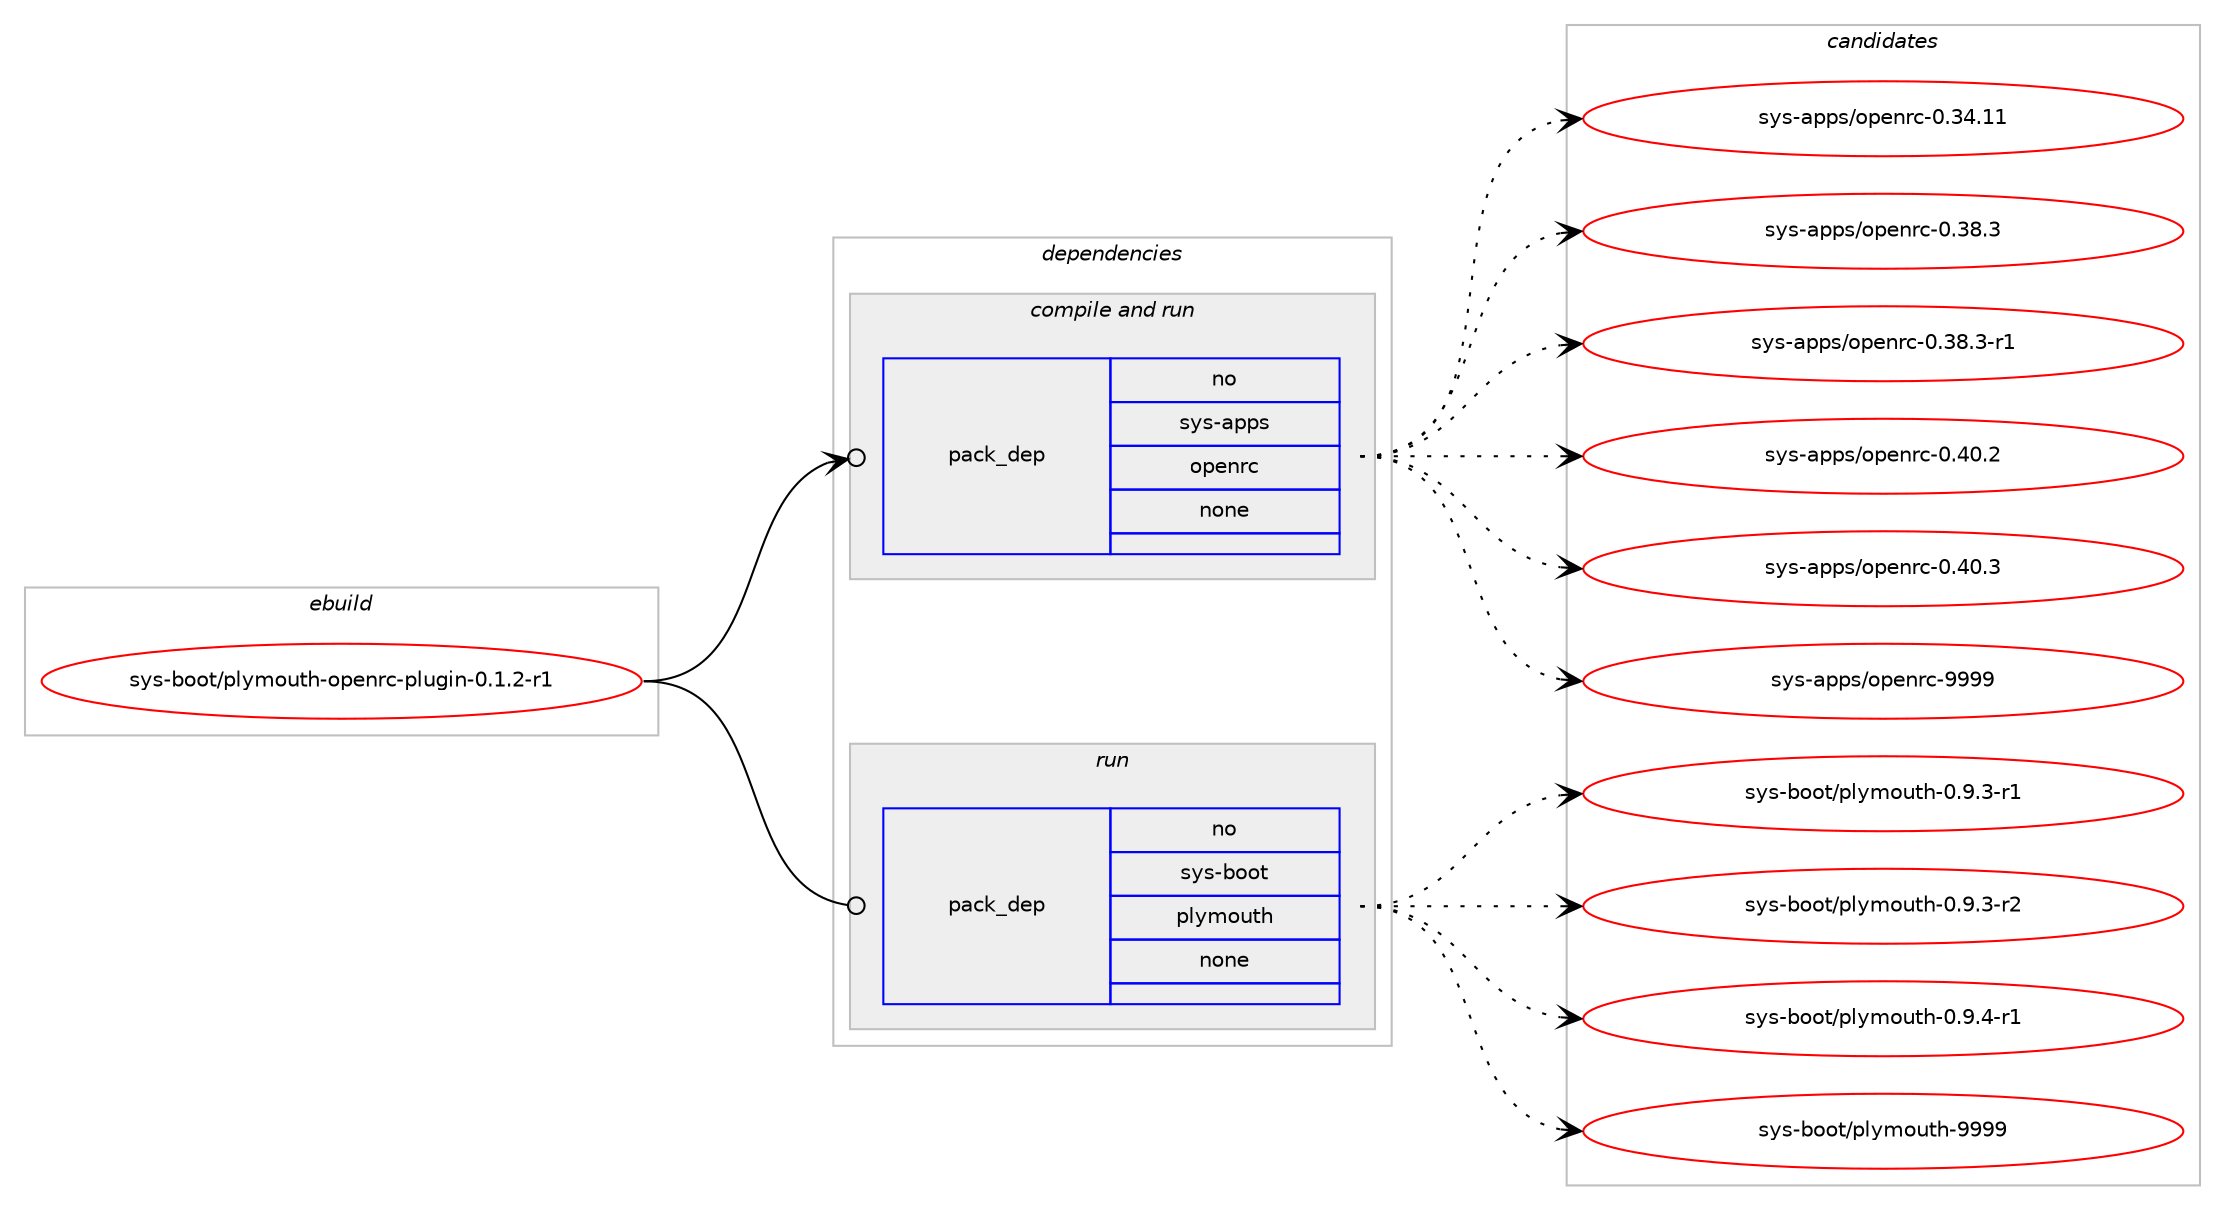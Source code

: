 digraph prolog {

# *************
# Graph options
# *************

newrank=true;
concentrate=true;
compound=true;
graph [rankdir=LR,fontname=Helvetica,fontsize=10,ranksep=1.5];#, ranksep=2.5, nodesep=0.2];
edge  [arrowhead=vee];
node  [fontname=Helvetica,fontsize=10];

# **********
# The ebuild
# **********

subgraph cluster_leftcol {
color=gray;
rank=same;
label=<<i>ebuild</i>>;
id [label="sys-boot/plymouth-openrc-plugin-0.1.2-r1", color=red, width=4, href="../sys-boot/plymouth-openrc-plugin-0.1.2-r1.svg"];
}

# ****************
# The dependencies
# ****************

subgraph cluster_midcol {
color=gray;
label=<<i>dependencies</i>>;
subgraph cluster_compile {
fillcolor="#eeeeee";
style=filled;
label=<<i>compile</i>>;
}
subgraph cluster_compileandrun {
fillcolor="#eeeeee";
style=filled;
label=<<i>compile and run</i>>;
subgraph pack5525 {
dependency6722 [label=<<TABLE BORDER="0" CELLBORDER="1" CELLSPACING="0" CELLPADDING="4" WIDTH="220"><TR><TD ROWSPAN="6" CELLPADDING="30">pack_dep</TD></TR><TR><TD WIDTH="110">no</TD></TR><TR><TD>sys-apps</TD></TR><TR><TD>openrc</TD></TR><TR><TD>none</TD></TR><TR><TD></TD></TR></TABLE>>, shape=none, color=blue];
}
id:e -> dependency6722:w [weight=20,style="solid",arrowhead="odotvee"];
}
subgraph cluster_run {
fillcolor="#eeeeee";
style=filled;
label=<<i>run</i>>;
subgraph pack5526 {
dependency6723 [label=<<TABLE BORDER="0" CELLBORDER="1" CELLSPACING="0" CELLPADDING="4" WIDTH="220"><TR><TD ROWSPAN="6" CELLPADDING="30">pack_dep</TD></TR><TR><TD WIDTH="110">no</TD></TR><TR><TD>sys-boot</TD></TR><TR><TD>plymouth</TD></TR><TR><TD>none</TD></TR><TR><TD></TD></TR></TABLE>>, shape=none, color=blue];
}
id:e -> dependency6723:w [weight=20,style="solid",arrowhead="odot"];
}
}

# **************
# The candidates
# **************

subgraph cluster_choices {
rank=same;
color=gray;
label=<<i>candidates</i>>;

subgraph choice5525 {
color=black;
nodesep=1;
choice115121115459711211211547111112101110114994548465152464949 [label="sys-apps/openrc-0.34.11", color=red, width=4,href="../sys-apps/openrc-0.34.11.svg"];
choice1151211154597112112115471111121011101149945484651564651 [label="sys-apps/openrc-0.38.3", color=red, width=4,href="../sys-apps/openrc-0.38.3.svg"];
choice11512111545971121121154711111210111011499454846515646514511449 [label="sys-apps/openrc-0.38.3-r1", color=red, width=4,href="../sys-apps/openrc-0.38.3-r1.svg"];
choice1151211154597112112115471111121011101149945484652484650 [label="sys-apps/openrc-0.40.2", color=red, width=4,href="../sys-apps/openrc-0.40.2.svg"];
choice1151211154597112112115471111121011101149945484652484651 [label="sys-apps/openrc-0.40.3", color=red, width=4,href="../sys-apps/openrc-0.40.3.svg"];
choice115121115459711211211547111112101110114994557575757 [label="sys-apps/openrc-9999", color=red, width=4,href="../sys-apps/openrc-9999.svg"];
dependency6722:e -> choice115121115459711211211547111112101110114994548465152464949:w [style=dotted,weight="100"];
dependency6722:e -> choice1151211154597112112115471111121011101149945484651564651:w [style=dotted,weight="100"];
dependency6722:e -> choice11512111545971121121154711111210111011499454846515646514511449:w [style=dotted,weight="100"];
dependency6722:e -> choice1151211154597112112115471111121011101149945484652484650:w [style=dotted,weight="100"];
dependency6722:e -> choice1151211154597112112115471111121011101149945484652484651:w [style=dotted,weight="100"];
dependency6722:e -> choice115121115459711211211547111112101110114994557575757:w [style=dotted,weight="100"];
}
subgraph choice5526 {
color=black;
nodesep=1;
choice1151211154598111111116471121081211091111171161044548465746514511449 [label="sys-boot/plymouth-0.9.3-r1", color=red, width=4,href="../sys-boot/plymouth-0.9.3-r1.svg"];
choice1151211154598111111116471121081211091111171161044548465746514511450 [label="sys-boot/plymouth-0.9.3-r2", color=red, width=4,href="../sys-boot/plymouth-0.9.3-r2.svg"];
choice1151211154598111111116471121081211091111171161044548465746524511449 [label="sys-boot/plymouth-0.9.4-r1", color=red, width=4,href="../sys-boot/plymouth-0.9.4-r1.svg"];
choice1151211154598111111116471121081211091111171161044557575757 [label="sys-boot/plymouth-9999", color=red, width=4,href="../sys-boot/plymouth-9999.svg"];
dependency6723:e -> choice1151211154598111111116471121081211091111171161044548465746514511449:w [style=dotted,weight="100"];
dependency6723:e -> choice1151211154598111111116471121081211091111171161044548465746514511450:w [style=dotted,weight="100"];
dependency6723:e -> choice1151211154598111111116471121081211091111171161044548465746524511449:w [style=dotted,weight="100"];
dependency6723:e -> choice1151211154598111111116471121081211091111171161044557575757:w [style=dotted,weight="100"];
}
}

}
